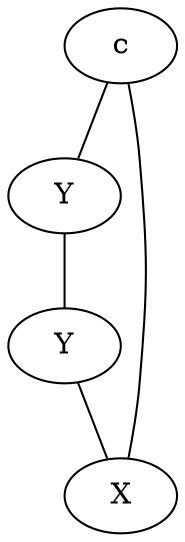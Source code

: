 graph RomekP3 {
	2 [label=c]
	3 [label=Y]
	2 -- 3
	0 [label=Y]
	1 [label=X]
	0 -- 1
	2 -- 1
	3 -- 0
}
